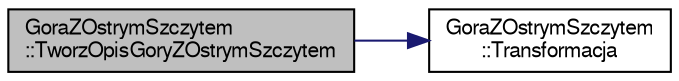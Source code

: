 digraph "GoraZOstrymSzczytem::TworzOpisGoryZOstrymSzczytem"
{
 // LATEX_PDF_SIZE
  edge [fontname="FreeSans",fontsize="10",labelfontname="FreeSans",labelfontsize="10"];
  node [fontname="FreeSans",fontsize="10",shape=record];
  rankdir="LR";
  Node1 [label="GoraZOstrymSzczytem\l::TworzOpisGoryZOstrymSzczytem",height=0.2,width=0.4,color="black", fillcolor="grey75", style="filled", fontcolor="black",tooltip="Metoda tworzaca opis gory z ostrym szczytem."];
  Node1 -> Node2 [color="midnightblue",fontsize="10",style="solid",fontname="FreeSans"];
  Node2 [label="GoraZOstrymSzczytem\l::Transformacja",height=0.2,width=0.4,color="black", fillcolor="white", style="filled",URL="$a00135.html#a2990e16281cd755315f30fdd1c93741d",tooltip="Metody Transformujace i obslugujace wyswietlanie gory na scenie."];
}
